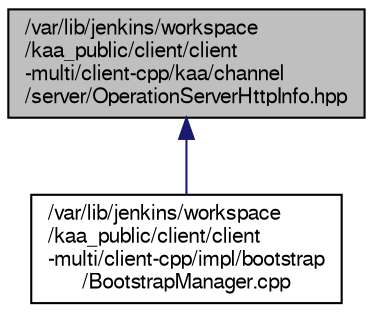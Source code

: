 digraph "/var/lib/jenkins/workspace/kaa_public/client/client-multi/client-cpp/kaa/channel/server/OperationServerHttpInfo.hpp"
{
  bgcolor="transparent";
  edge [fontname="FreeSans",fontsize="10",labelfontname="FreeSans",labelfontsize="10"];
  node [fontname="FreeSans",fontsize="10",shape=record];
  Node1 [label="/var/lib/jenkins/workspace\l/kaa_public/client/client\l-multi/client-cpp/kaa/channel\l/server/OperationServerHttpInfo.hpp",height=0.2,width=0.4,color="black", fillcolor="grey75", style="filled" fontcolor="black"];
  Node1 -> Node2 [dir="back",color="midnightblue",fontsize="10",style="solid",fontname="FreeSans"];
  Node2 [label="/var/lib/jenkins/workspace\l/kaa_public/client/client\l-multi/client-cpp/impl/bootstrap\l/BootstrapManager.cpp",height=0.2,width=0.4,color="black",URL="$BootstrapManager_8cpp.html"];
}
